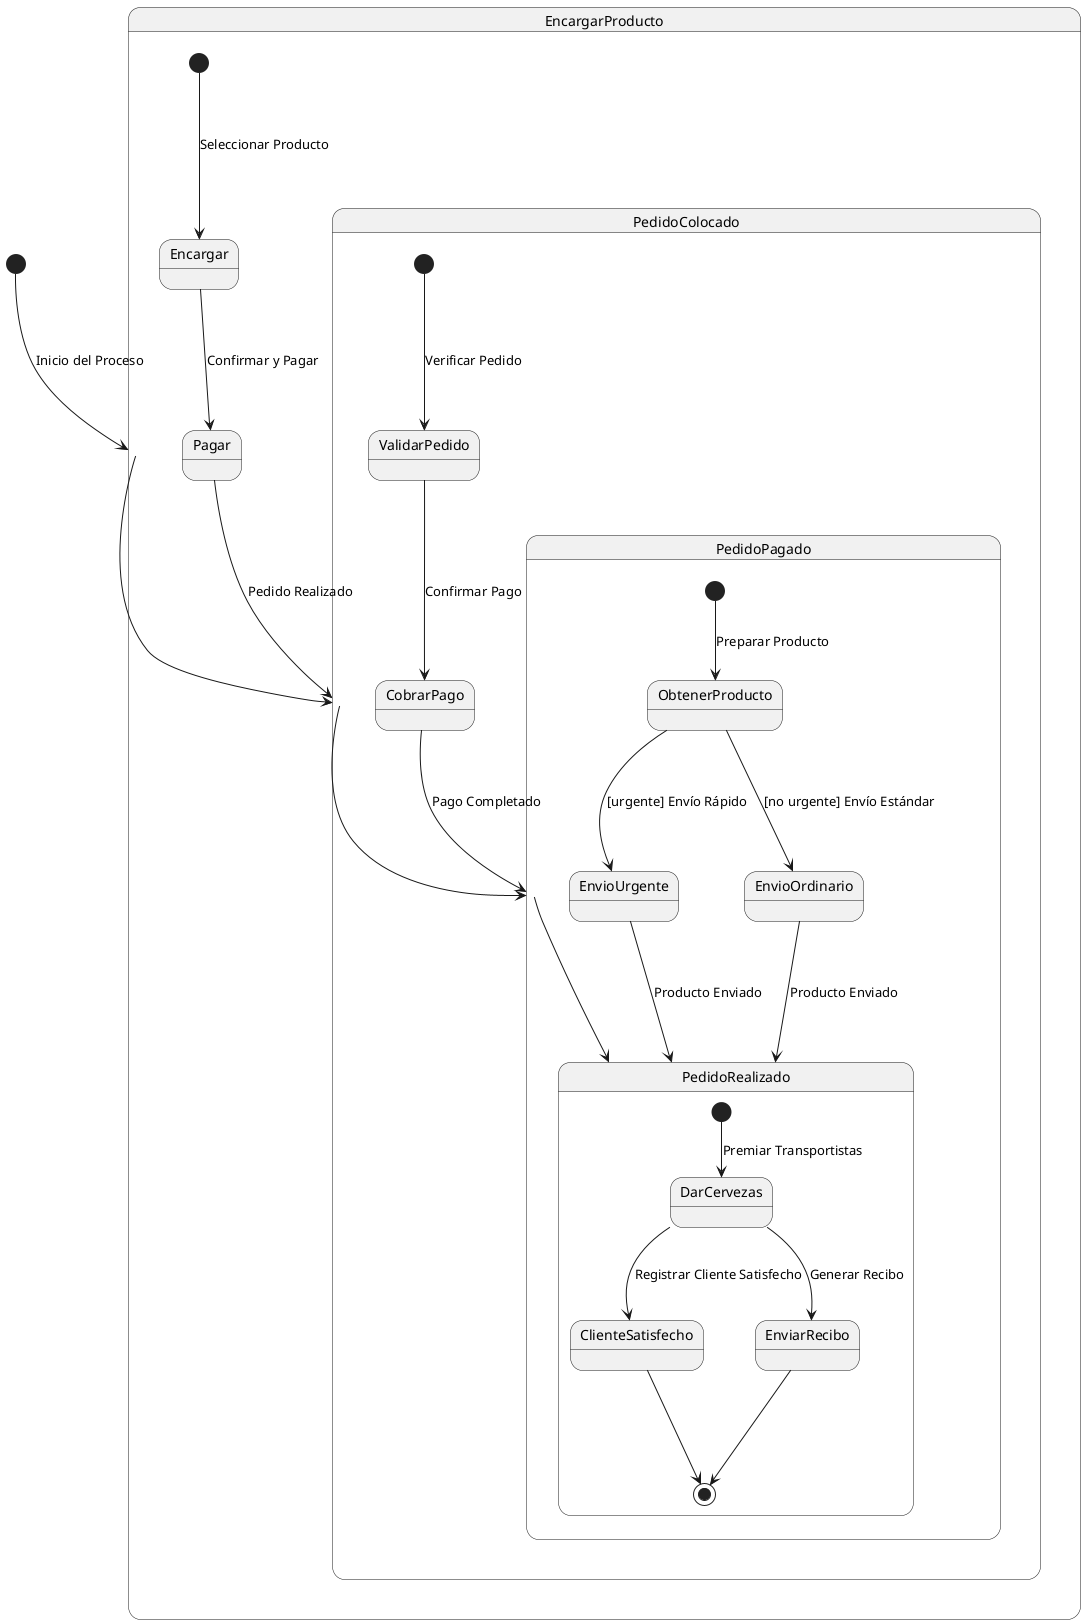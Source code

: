 @startuml
[*] ---> EncargarProducto : Inicio del Proceso

state EncargarProducto {
    [*] ---> Encargar : Seleccionar Producto
    Encargar ---> Pagar : Confirmar y Pagar
    Pagar ---> PedidoColocado : Pedido Realizado
}

EncargarProducto ---> PedidoColocado

state PedidoColocado {
    [*] ---> ValidarPedido : Verificar Pedido
    ValidarPedido ---> CobrarPago : Confirmar Pago
    CobrarPago ---> PedidoPagado : Pago Completado
}

PedidoColocado ---> PedidoPagado

state PedidoPagado {
    [*] --> ObtenerProducto : Preparar Producto
    ObtenerProducto ---> EnvioUrgente : [urgente] Envío Rápido
    ObtenerProducto ---> EnvioOrdinario : [no urgente] Envío Estándar
    EnvioUrgente ---> PedidoRealizado : Producto Enviado
    EnvioOrdinario ---> PedidoRealizado : Producto Enviado
}

PedidoPagado ---> PedidoRealizado

state PedidoRealizado {
    [*] --> DarCervezas : Premiar Transportistas
    DarCervezas ---> ClienteSatisfecho : Registrar Cliente Satisfecho
    DarCervezas ---> EnviarRecibo : Generar Recibo
    ClienteSatisfecho ----> [*]
    EnviarRecibo ----> [*]
}
@enduml
